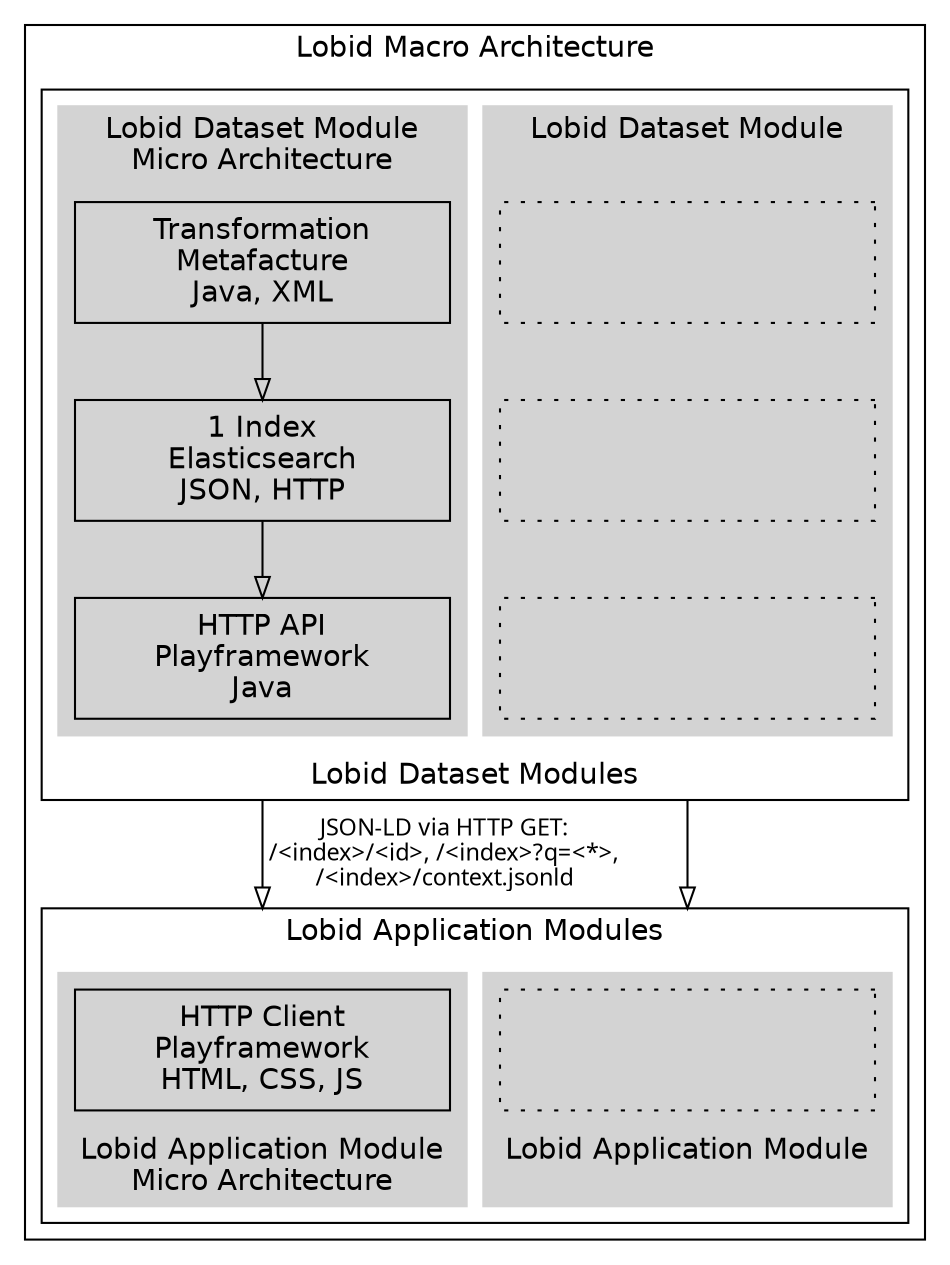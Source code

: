 digraph lobid_modules{
	node[shape=box width=2.5 height=0.8 style=solid label="" fontname=helvetica]
	edge[arrowhead=empty arrowtail=empty fontname=helvetica]
	graph[compound=true fontname=helvetica]
	subgraph cluster_macro{
		label="Lobid Macro Architecture"
		subgraph cluster_datasets {
			label="Lobid Dataset Modules"
			labelloc=b
			subgraph cluster_dataset {
				label="Lobid Dataset Module\nMicro Architecture"
				labelloc=t
				style=filled
				color=lightgrey
				transformation[label="Transformation\nMetafacture\nJava, XML"]
				index[label="1 Index\nElasticsearch\nJSON, HTTP"]
				api[label="HTTP API\nPlayframework\nJava"]
				transformation->index[label=""]
				index->api[ label=""]
			}
			subgraph cluster_dataset_x {
				label="Lobid Dataset Module\n " 
				labelloc=t
				style=filled
				color=lightgrey
				node[style=dotted]
				t->i->api_x[style=invis]
			}
		}
		subgraph cluster_applications {
			label="Lobid Application Modules"
			subgraph cluster_application {
				label="Lobid Application Module\nMicro Architecture"
				labelloc=b
				style=filled
				color=lightgrey
				client[label="HTTP Client\nPlayframework\nHTML, CSS, JS"]
				api->client[fontname="anonymous" fontsize=11.25  label=" JSON-LD via HTTP GET:\n /<index>/<id>, /<index>?q=<*>,\n /<index>/context.jsonld" lhead="cluster_applications" ltail="cluster_datasets"]
			}
			subgraph cluster_application_x {
				label="Lobid Application Module\n "
				labelloc=b
				style=filled
				color=lightgrey
				node[style=dotted]
				api_x->client_x[ lhead="cluster_applications" ltail="cluster_datasets"]
			}
		}
	}
}